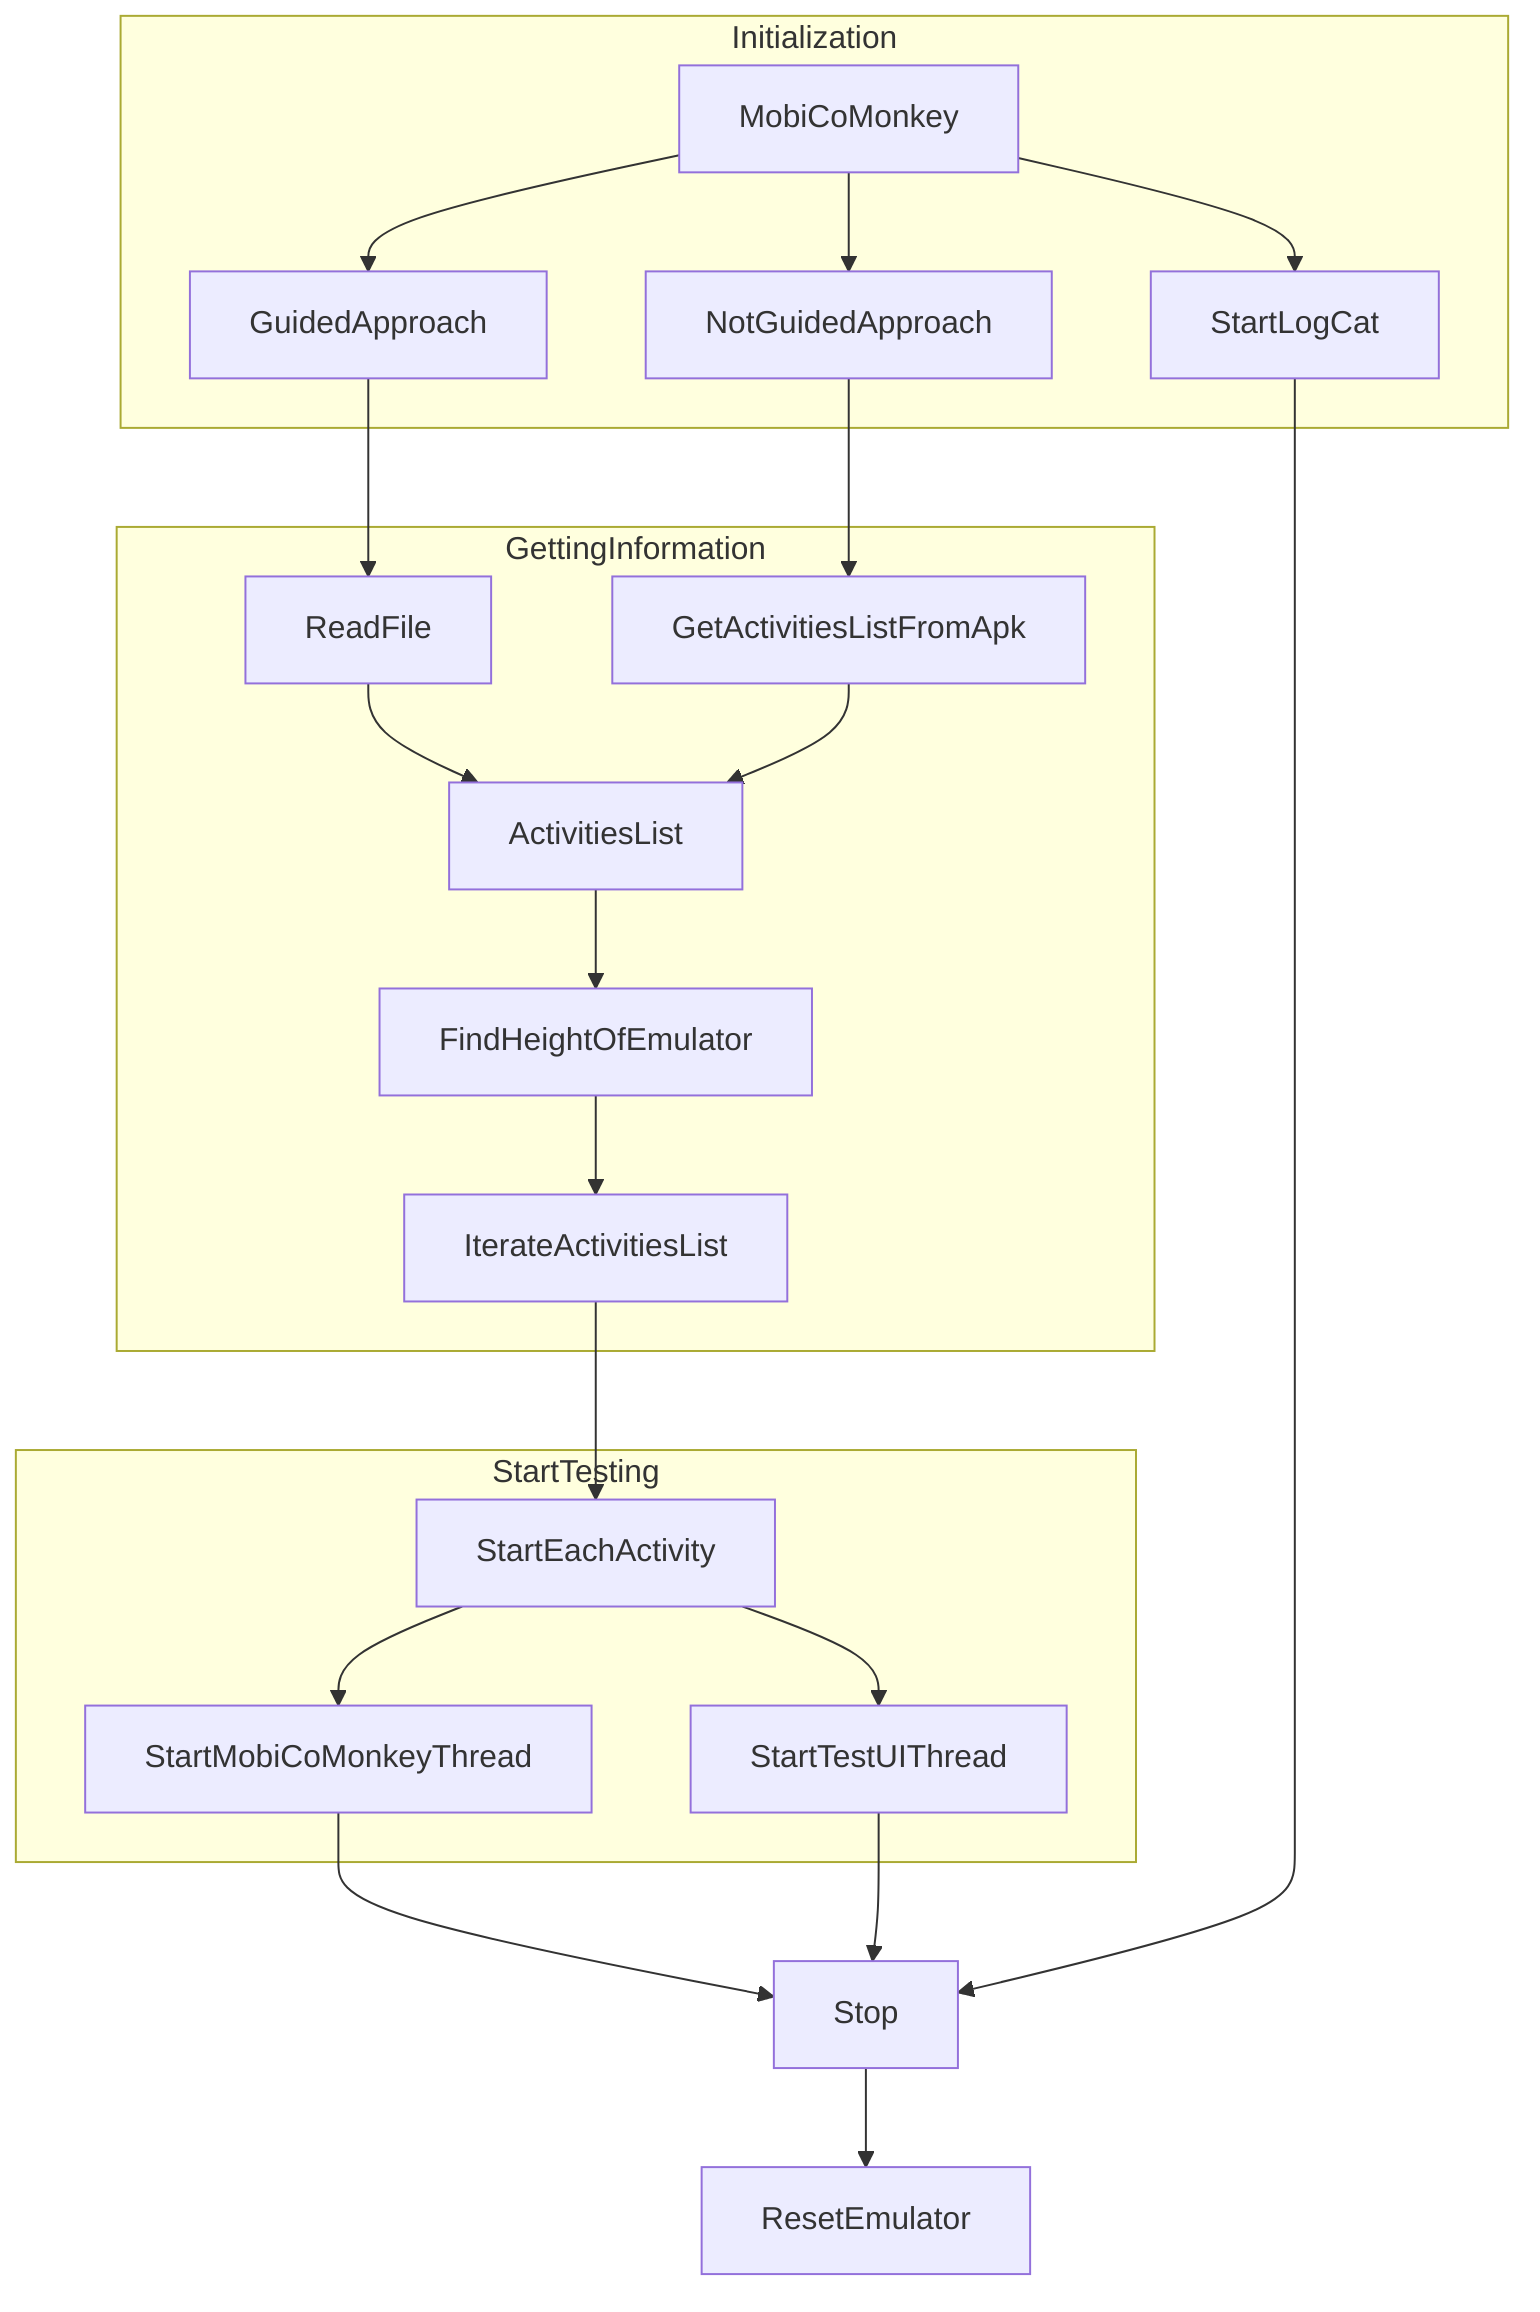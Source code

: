 graph TD;
    mcm[MobiCoMonkey]
    subgraph Initialization
    mcm --> StartLogCat
    mcm --> GuidedApproach
    mcm --> NotGuidedApproach
    end
    subgraph GettingInformation
    GuidedApproach --> ReadFile
    ReadFile --> ActivitiesList
    NotGuidedApproach --> GetActivitiesListFromApk
    GetActivitiesListFromApk --> ActivitiesList
    ActivitiesList --> FindHeightOfEmulator
    FindHeightOfEmulator --> IterateActivitiesList
    end
    subgraph StartTesting
    IterateActivitiesList --> StartEachActivity
    StartEachActivity --> StartMobiCoMonkeyThread
    StartEachActivity --> StartTestUIThread
    end
    StartMobiCoMonkeyThread --> Stop
    StartTestUIThread --> Stop

    StartLogCat --> Stop

    Stop --> ResetEmulator
